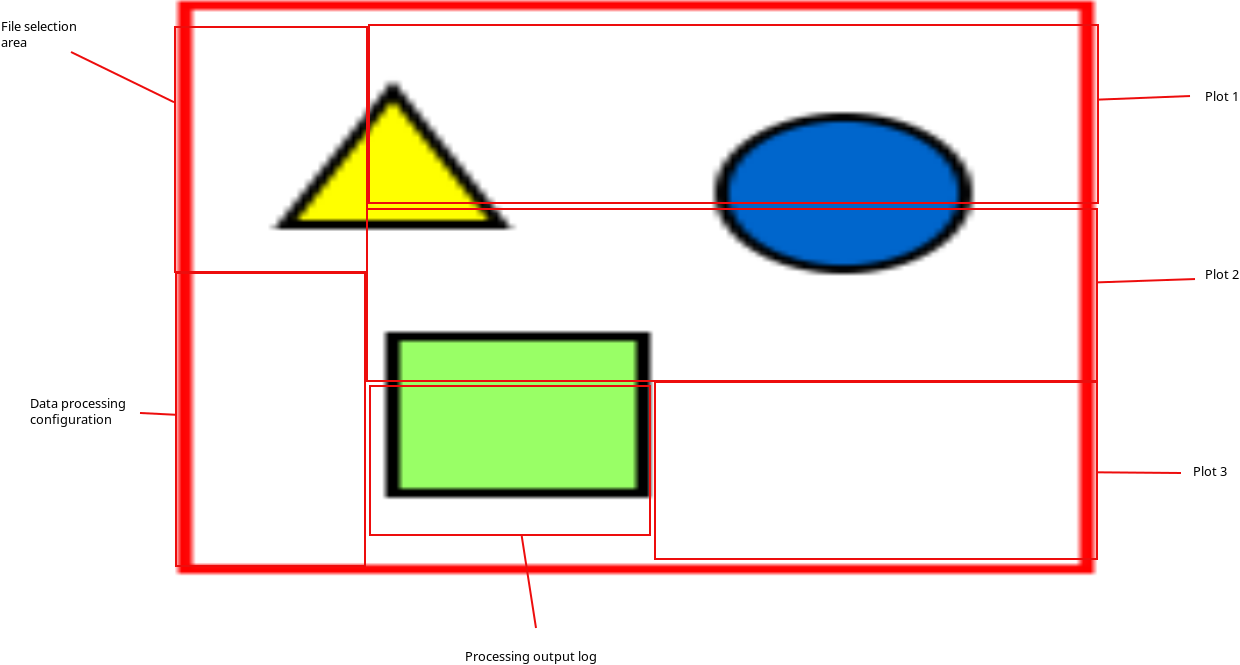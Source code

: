 <?xml version="1.0" encoding="UTF-8"?>
<dia:diagram xmlns:dia="http://www.lysator.liu.se/~alla/dia/">
  <dia:layer name="Background" visible="true" active="true">
    <dia:object type="Standard - Image" version="0" id="O0">
      <dia:attribute name="obj_pos">
        <dia:point val="18.45,9.8"/>
      </dia:attribute>
      <dia:attribute name="obj_bb">
        <dia:rectangle val="18.4,9.75;64.3,38.481"/>
      </dia:attribute>
      <dia:attribute name="elem_corner">
        <dia:point val="18.45,9.8"/>
      </dia:attribute>
      <dia:attribute name="elem_width">
        <dia:real val="45.8"/>
      </dia:attribute>
      <dia:attribute name="elem_height">
        <dia:real val="28.631"/>
      </dia:attribute>
      <dia:attribute name="border_color">
        <dia:color val="#ed0d0d"/>
      </dia:attribute>
      <dia:attribute name="draw_border">
        <dia:boolean val="false"/>
      </dia:attribute>
      <dia:attribute name="keep_aspect">
        <dia:boolean val="true"/>
      </dia:attribute>
      <dia:attribute name="file">
        <dia:string>#User_Manual_Screenshots/Analysis.JPG#</dia:string>
      </dia:attribute>
    </dia:object>
    <dia:object type="Standard - Box" version="0" id="O1">
      <dia:attribute name="obj_pos">
        <dia:point val="18.3,11.1"/>
      </dia:attribute>
      <dia:attribute name="obj_bb">
        <dia:rectangle val="18.25,11.05;27.95,23.4"/>
      </dia:attribute>
      <dia:attribute name="elem_corner">
        <dia:point val="18.3,11.1"/>
      </dia:attribute>
      <dia:attribute name="elem_width">
        <dia:real val="9.6"/>
      </dia:attribute>
      <dia:attribute name="elem_height">
        <dia:real val="12.25"/>
      </dia:attribute>
      <dia:attribute name="border_width">
        <dia:real val="0.1"/>
      </dia:attribute>
      <dia:attribute name="border_color">
        <dia:color val="#ed0d0d"/>
      </dia:attribute>
      <dia:attribute name="show_background">
        <dia:boolean val="false"/>
      </dia:attribute>
    </dia:object>
    <dia:object type="Standard - Box" version="0" id="O2">
      <dia:attribute name="obj_pos">
        <dia:point val="18.35,23.4"/>
      </dia:attribute>
      <dia:attribute name="obj_bb">
        <dia:rectangle val="18.3,23.35;27.85,38.1"/>
      </dia:attribute>
      <dia:attribute name="elem_corner">
        <dia:point val="18.35,23.4"/>
      </dia:attribute>
      <dia:attribute name="elem_width">
        <dia:real val="9.45"/>
      </dia:attribute>
      <dia:attribute name="elem_height">
        <dia:real val="14.65"/>
      </dia:attribute>
      <dia:attribute name="border_width">
        <dia:real val="0.1"/>
      </dia:attribute>
      <dia:attribute name="border_color">
        <dia:color val="#ed0d0d"/>
      </dia:attribute>
      <dia:attribute name="show_background">
        <dia:boolean val="false"/>
      </dia:attribute>
    </dia:object>
    <dia:object type="Standard - Box" version="0" id="O3">
      <dia:attribute name="obj_pos">
        <dia:point val="28,11"/>
      </dia:attribute>
      <dia:attribute name="obj_bb">
        <dia:rectangle val="27.95,10.95;64.5,19.95"/>
      </dia:attribute>
      <dia:attribute name="elem_corner">
        <dia:point val="28,11"/>
      </dia:attribute>
      <dia:attribute name="elem_width">
        <dia:real val="36.45"/>
      </dia:attribute>
      <dia:attribute name="elem_height">
        <dia:real val="8.9"/>
      </dia:attribute>
      <dia:attribute name="border_width">
        <dia:real val="0.1"/>
      </dia:attribute>
      <dia:attribute name="border_color">
        <dia:color val="#ed0d0d"/>
      </dia:attribute>
      <dia:attribute name="show_background">
        <dia:boolean val="false"/>
      </dia:attribute>
    </dia:object>
    <dia:object type="Standard - Box" version="0" id="O4">
      <dia:attribute name="obj_pos">
        <dia:point val="27.9,20.2"/>
      </dia:attribute>
      <dia:attribute name="obj_bb">
        <dia:rectangle val="27.85,20.15;64.45,28.85"/>
      </dia:attribute>
      <dia:attribute name="elem_corner">
        <dia:point val="27.9,20.2"/>
      </dia:attribute>
      <dia:attribute name="elem_width">
        <dia:real val="36.5"/>
      </dia:attribute>
      <dia:attribute name="elem_height">
        <dia:real val="8.6"/>
      </dia:attribute>
      <dia:attribute name="border_width">
        <dia:real val="0.1"/>
      </dia:attribute>
      <dia:attribute name="border_color">
        <dia:color val="#ed0d0d"/>
      </dia:attribute>
      <dia:attribute name="show_background">
        <dia:boolean val="false"/>
      </dia:attribute>
    </dia:object>
    <dia:object type="Standard - Box" version="0" id="O5">
      <dia:attribute name="obj_pos">
        <dia:point val="42.3,28.85"/>
      </dia:attribute>
      <dia:attribute name="obj_bb">
        <dia:rectangle val="42.25,28.8;64.45,37.75"/>
      </dia:attribute>
      <dia:attribute name="elem_corner">
        <dia:point val="42.3,28.85"/>
      </dia:attribute>
      <dia:attribute name="elem_width">
        <dia:real val="22.1"/>
      </dia:attribute>
      <dia:attribute name="elem_height">
        <dia:real val="8.85"/>
      </dia:attribute>
      <dia:attribute name="border_width">
        <dia:real val="0.1"/>
      </dia:attribute>
      <dia:attribute name="border_color">
        <dia:color val="#ed0d0d"/>
      </dia:attribute>
      <dia:attribute name="show_background">
        <dia:boolean val="false"/>
      </dia:attribute>
    </dia:object>
    <dia:object type="Standard - Text" version="1" id="O6">
      <dia:attribute name="obj_pos">
        <dia:point val="9.6,11.3"/>
      </dia:attribute>
      <dia:attribute name="obj_bb">
        <dia:rectangle val="9.6,10.686;13.769,12.287"/>
      </dia:attribute>
      <dia:attribute name="text">
        <dia:composite type="text">
          <dia:attribute name="string">
            <dia:string>#File selection
area#</dia:string>
          </dia:attribute>
          <dia:attribute name="font">
            <dia:font family="sans" style="0" name="Helvetica"/>
          </dia:attribute>
          <dia:attribute name="height">
            <dia:real val="0.8"/>
          </dia:attribute>
          <dia:attribute name="pos">
            <dia:point val="9.6,11.3"/>
          </dia:attribute>
          <dia:attribute name="color">
            <dia:color val="#000000"/>
          </dia:attribute>
          <dia:attribute name="alignment">
            <dia:enum val="0"/>
          </dia:attribute>
        </dia:composite>
      </dia:attribute>
      <dia:attribute name="valign">
        <dia:enum val="3"/>
      </dia:attribute>
    </dia:object>
    <dia:object type="Standard - Text" version="1" id="O7">
      <dia:attribute name="obj_pos">
        <dia:point val="11.05,30.15"/>
      </dia:attribute>
      <dia:attribute name="obj_bb">
        <dia:rectangle val="11.05,29.536;16.249,31.137"/>
      </dia:attribute>
      <dia:attribute name="text">
        <dia:composite type="text">
          <dia:attribute name="string">
            <dia:string>#Data processing
configuration#</dia:string>
          </dia:attribute>
          <dia:attribute name="font">
            <dia:font family="sans" style="0" name="Helvetica"/>
          </dia:attribute>
          <dia:attribute name="height">
            <dia:real val="0.8"/>
          </dia:attribute>
          <dia:attribute name="pos">
            <dia:point val="11.05,30.15"/>
          </dia:attribute>
          <dia:attribute name="color">
            <dia:color val="#000000"/>
          </dia:attribute>
          <dia:attribute name="alignment">
            <dia:enum val="0"/>
          </dia:attribute>
        </dia:composite>
      </dia:attribute>
      <dia:attribute name="valign">
        <dia:enum val="3"/>
      </dia:attribute>
    </dia:object>
    <dia:object type="Standard - Text" version="1" id="O8">
      <dia:attribute name="obj_pos">
        <dia:point val="69.8,14.8"/>
      </dia:attribute>
      <dia:attribute name="obj_bb">
        <dia:rectangle val="69.8,14.186;71.634,14.987"/>
      </dia:attribute>
      <dia:attribute name="text">
        <dia:composite type="text">
          <dia:attribute name="string">
            <dia:string>#Plot 1#</dia:string>
          </dia:attribute>
          <dia:attribute name="font">
            <dia:font family="sans" style="0" name="Helvetica"/>
          </dia:attribute>
          <dia:attribute name="height">
            <dia:real val="0.8"/>
          </dia:attribute>
          <dia:attribute name="pos">
            <dia:point val="69.8,14.8"/>
          </dia:attribute>
          <dia:attribute name="color">
            <dia:color val="#000000"/>
          </dia:attribute>
          <dia:attribute name="alignment">
            <dia:enum val="0"/>
          </dia:attribute>
        </dia:composite>
      </dia:attribute>
      <dia:attribute name="valign">
        <dia:enum val="3"/>
      </dia:attribute>
    </dia:object>
    <dia:object type="Standard - Text" version="1" id="O9">
      <dia:attribute name="obj_pos">
        <dia:point val="69.8,23.7"/>
      </dia:attribute>
      <dia:attribute name="obj_bb">
        <dia:rectangle val="69.8,23.086;71.634,23.887"/>
      </dia:attribute>
      <dia:attribute name="text">
        <dia:composite type="text">
          <dia:attribute name="string">
            <dia:string>#Plot 2#</dia:string>
          </dia:attribute>
          <dia:attribute name="font">
            <dia:font family="sans" style="0" name="Helvetica"/>
          </dia:attribute>
          <dia:attribute name="height">
            <dia:real val="0.8"/>
          </dia:attribute>
          <dia:attribute name="pos">
            <dia:point val="69.8,23.7"/>
          </dia:attribute>
          <dia:attribute name="color">
            <dia:color val="#000000"/>
          </dia:attribute>
          <dia:attribute name="alignment">
            <dia:enum val="0"/>
          </dia:attribute>
        </dia:composite>
      </dia:attribute>
      <dia:attribute name="valign">
        <dia:enum val="3"/>
      </dia:attribute>
    </dia:object>
    <dia:object type="Standard - Text" version="1" id="O10">
      <dia:attribute name="obj_pos">
        <dia:point val="69.2,33.55"/>
      </dia:attribute>
      <dia:attribute name="obj_bb">
        <dia:rectangle val="69.2,32.936;71.034,33.737"/>
      </dia:attribute>
      <dia:attribute name="text">
        <dia:composite type="text">
          <dia:attribute name="string">
            <dia:string>#Plot 3#</dia:string>
          </dia:attribute>
          <dia:attribute name="font">
            <dia:font family="sans" style="0" name="Helvetica"/>
          </dia:attribute>
          <dia:attribute name="height">
            <dia:real val="0.8"/>
          </dia:attribute>
          <dia:attribute name="pos">
            <dia:point val="69.2,33.55"/>
          </dia:attribute>
          <dia:attribute name="color">
            <dia:color val="#000000"/>
          </dia:attribute>
          <dia:attribute name="alignment">
            <dia:enum val="0"/>
          </dia:attribute>
        </dia:composite>
      </dia:attribute>
      <dia:attribute name="valign">
        <dia:enum val="3"/>
      </dia:attribute>
    </dia:object>
    <dia:object type="Standard - Line" version="0" id="O11">
      <dia:attribute name="obj_pos">
        <dia:point val="18.25,14.861"/>
      </dia:attribute>
      <dia:attribute name="obj_bb">
        <dia:rectangle val="13.033,12.283;18.317,14.927"/>
      </dia:attribute>
      <dia:attribute name="conn_endpoints">
        <dia:point val="18.25,14.861"/>
        <dia:point val="13.1,12.35"/>
      </dia:attribute>
      <dia:attribute name="numcp">
        <dia:int val="1"/>
      </dia:attribute>
      <dia:attribute name="line_color">
        <dia:color val="#ed0d0d"/>
      </dia:attribute>
      <dia:connections>
        <dia:connection handle="0" to="O1" connection="8"/>
      </dia:connections>
    </dia:object>
    <dia:object type="Standard - Line" version="0" id="O12">
      <dia:attribute name="obj_pos">
        <dia:point val="18.301,30.487"/>
      </dia:attribute>
      <dia:attribute name="obj_bb">
        <dia:rectangle val="16.498,30.348;18.353,30.54"/>
      </dia:attribute>
      <dia:attribute name="conn_endpoints">
        <dia:point val="18.301,30.487"/>
        <dia:point val="16.55,30.4"/>
      </dia:attribute>
      <dia:attribute name="numcp">
        <dia:int val="1"/>
      </dia:attribute>
      <dia:attribute name="line_color">
        <dia:color val="#ed0d0d"/>
      </dia:attribute>
      <dia:connections>
        <dia:connection handle="0" to="O2" connection="8"/>
      </dia:connections>
    </dia:object>
    <dia:object type="Standard - Line" version="0" id="O13">
      <dia:attribute name="obj_pos">
        <dia:point val="64.499,14.729"/>
      </dia:attribute>
      <dia:attribute name="obj_bb">
        <dia:rectangle val="64.447,14.498;69.102,14.781"/>
      </dia:attribute>
      <dia:attribute name="conn_endpoints">
        <dia:point val="64.499,14.729"/>
        <dia:point val="69.05,14.55"/>
      </dia:attribute>
      <dia:attribute name="numcp">
        <dia:int val="1"/>
      </dia:attribute>
      <dia:attribute name="line_color">
        <dia:color val="#ed0d0d"/>
      </dia:attribute>
      <dia:connections>
        <dia:connection handle="0" to="O3" connection="8"/>
      </dia:connections>
    </dia:object>
    <dia:object type="Standard - Line" version="0" id="O14">
      <dia:attribute name="obj_pos">
        <dia:point val="64.445,23.868"/>
      </dia:attribute>
      <dia:attribute name="obj_bb">
        <dia:rectangle val="64.393,23.648;69.352,23.919"/>
      </dia:attribute>
      <dia:attribute name="conn_endpoints">
        <dia:point val="64.445,23.868"/>
        <dia:point val="69.3,23.7"/>
      </dia:attribute>
      <dia:attribute name="numcp">
        <dia:int val="1"/>
      </dia:attribute>
      <dia:attribute name="line_color">
        <dia:color val="#ed0d0d"/>
      </dia:attribute>
      <dia:connections>
        <dia:connection handle="0" to="O4" connection="8"/>
      </dia:connections>
    </dia:object>
    <dia:object type="Standard - Line" version="0" id="O15">
      <dia:attribute name="obj_pos">
        <dia:point val="64.45,33.366"/>
      </dia:attribute>
      <dia:attribute name="obj_bb">
        <dia:rectangle val="64.399,33.316;68.65,33.45"/>
      </dia:attribute>
      <dia:attribute name="conn_endpoints">
        <dia:point val="64.45,33.366"/>
        <dia:point val="68.6,33.4"/>
      </dia:attribute>
      <dia:attribute name="numcp">
        <dia:int val="1"/>
      </dia:attribute>
      <dia:attribute name="line_color">
        <dia:color val="#ed0d0d"/>
      </dia:attribute>
      <dia:connections>
        <dia:connection handle="0" to="O5" connection="8"/>
      </dia:connections>
    </dia:object>
    <dia:object type="Standard - Box" version="0" id="O16">
      <dia:attribute name="obj_pos">
        <dia:point val="28.05,29.05"/>
      </dia:attribute>
      <dia:attribute name="obj_bb">
        <dia:rectangle val="28,29;42.1,36.55"/>
      </dia:attribute>
      <dia:attribute name="elem_corner">
        <dia:point val="28.05,29.05"/>
      </dia:attribute>
      <dia:attribute name="elem_width">
        <dia:real val="14.0"/>
      </dia:attribute>
      <dia:attribute name="elem_height">
        <dia:real val="7.45"/>
      </dia:attribute>
      <dia:attribute name="border_width">
        <dia:real val="0.1"/>
      </dia:attribute>
      <dia:attribute name="border_color">
        <dia:color val="#ed0d0d"/>
      </dia:attribute>
      <dia:attribute name="show_background">
        <dia:boolean val="false"/>
      </dia:attribute>
    </dia:object>
    <dia:object type="Standard - Line" version="0" id="O17">
      <dia:attribute name="obj_pos">
        <dia:point val="35.636,36.55"/>
      </dia:attribute>
      <dia:attribute name="obj_bb">
        <dia:rectangle val="35.579,36.493;36.407,41.207"/>
      </dia:attribute>
      <dia:attribute name="conn_endpoints">
        <dia:point val="35.636,36.55"/>
        <dia:point val="36.35,41.15"/>
      </dia:attribute>
      <dia:attribute name="numcp">
        <dia:int val="1"/>
      </dia:attribute>
      <dia:attribute name="line_color">
        <dia:color val="#ed0d0d"/>
      </dia:attribute>
      <dia:connections>
        <dia:connection handle="0" to="O16" connection="8"/>
      </dia:connections>
    </dia:object>
    <dia:object type="Standard - Text" version="1" id="O18">
      <dia:attribute name="obj_pos">
        <dia:point val="32.8,42.8"/>
      </dia:attribute>
      <dia:attribute name="obj_bb">
        <dia:rectangle val="32.8,42.186;39.729,42.987"/>
      </dia:attribute>
      <dia:attribute name="text">
        <dia:composite type="text">
          <dia:attribute name="string">
            <dia:string>#Processing output log#</dia:string>
          </dia:attribute>
          <dia:attribute name="font">
            <dia:font family="sans" style="0" name="Helvetica"/>
          </dia:attribute>
          <dia:attribute name="height">
            <dia:real val="0.8"/>
          </dia:attribute>
          <dia:attribute name="pos">
            <dia:point val="32.8,42.8"/>
          </dia:attribute>
          <dia:attribute name="color">
            <dia:color val="#000000"/>
          </dia:attribute>
          <dia:attribute name="alignment">
            <dia:enum val="0"/>
          </dia:attribute>
        </dia:composite>
      </dia:attribute>
      <dia:attribute name="valign">
        <dia:enum val="3"/>
      </dia:attribute>
    </dia:object>
  </dia:layer>
</dia:diagram>
